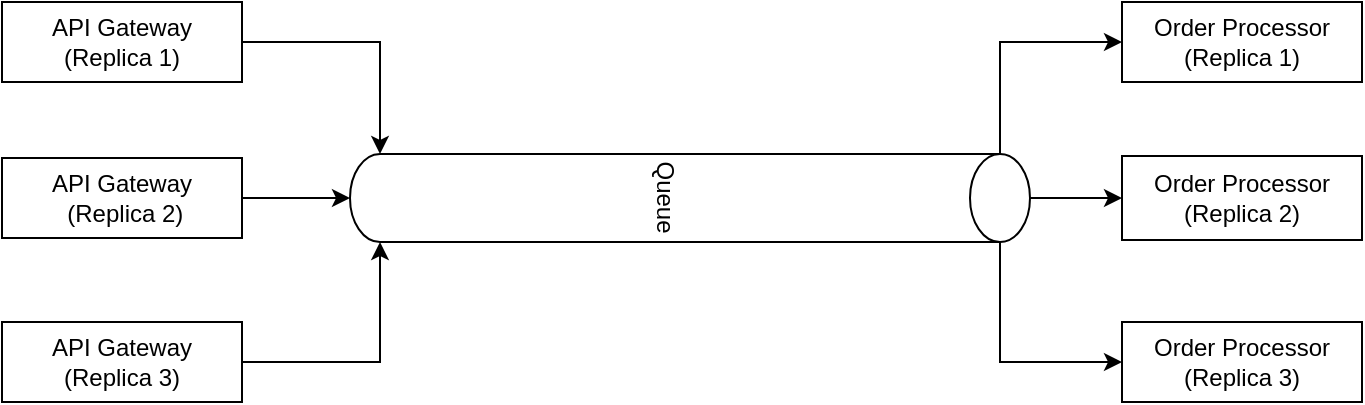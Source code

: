 <mxfile version="21.6.5" type="device">
  <diagram name="Page-1" id="X7QuYNkqSH5FXThDLo1S">
    <mxGraphModel dx="1098" dy="940" grid="1" gridSize="10" guides="1" tooltips="1" connect="1" arrows="1" fold="1" page="1" pageScale="1" pageWidth="827" pageHeight="1169" math="0" shadow="0">
      <root>
        <mxCell id="0" />
        <mxCell id="1" parent="0" />
        <mxCell id="WILwTFAJMWdfGnP3N6Uk-9" style="edgeStyle=orthogonalEdgeStyle;rounded=0;orthogonalLoop=1;jettySize=auto;html=1;exitX=1;exitY=0.5;exitDx=0;exitDy=0;entryX=0;entryY=1;entryDx=0;entryDy=-15;entryPerimeter=0;" edge="1" parent="1" source="WILwTFAJMWdfGnP3N6Uk-1" target="WILwTFAJMWdfGnP3N6Uk-5">
          <mxGeometry relative="1" as="geometry" />
        </mxCell>
        <mxCell id="WILwTFAJMWdfGnP3N6Uk-1" value="API Gateway &lt;br&gt;(Replica 1)" style="rounded=0;whiteSpace=wrap;html=1;" vertex="1" parent="1">
          <mxGeometry x="200" y="400" width="120" height="40" as="geometry" />
        </mxCell>
        <mxCell id="WILwTFAJMWdfGnP3N6Uk-8" style="edgeStyle=orthogonalEdgeStyle;rounded=0;orthogonalLoop=1;jettySize=auto;html=1;exitX=1;exitY=0.5;exitDx=0;exitDy=0;" edge="1" parent="1" source="WILwTFAJMWdfGnP3N6Uk-2" target="WILwTFAJMWdfGnP3N6Uk-5">
          <mxGeometry relative="1" as="geometry" />
        </mxCell>
        <mxCell id="WILwTFAJMWdfGnP3N6Uk-2" value="API Gateway&lt;br&gt;&amp;nbsp;(Replica 2)" style="rounded=0;whiteSpace=wrap;html=1;" vertex="1" parent="1">
          <mxGeometry x="200" y="478" width="120" height="40" as="geometry" />
        </mxCell>
        <mxCell id="WILwTFAJMWdfGnP3N6Uk-7" style="edgeStyle=orthogonalEdgeStyle;rounded=0;orthogonalLoop=1;jettySize=auto;html=1;exitX=1;exitY=0.5;exitDx=0;exitDy=0;entryX=1;entryY=1;entryDx=0;entryDy=-15;entryPerimeter=0;" edge="1" parent="1" source="WILwTFAJMWdfGnP3N6Uk-3" target="WILwTFAJMWdfGnP3N6Uk-5">
          <mxGeometry relative="1" as="geometry" />
        </mxCell>
        <mxCell id="WILwTFAJMWdfGnP3N6Uk-3" value="API Gateway &lt;br&gt;(Replica 3)" style="rounded=0;whiteSpace=wrap;html=1;" vertex="1" parent="1">
          <mxGeometry x="200" y="560" width="120" height="40" as="geometry" />
        </mxCell>
        <mxCell id="WILwTFAJMWdfGnP3N6Uk-13" style="edgeStyle=orthogonalEdgeStyle;rounded=0;orthogonalLoop=1;jettySize=auto;html=1;exitX=1;exitY=0;exitDx=0;exitDy=15;exitPerimeter=0;entryX=0;entryY=0.5;entryDx=0;entryDy=0;" edge="1" parent="1" source="WILwTFAJMWdfGnP3N6Uk-5" target="WILwTFAJMWdfGnP3N6Uk-12">
          <mxGeometry relative="1" as="geometry" />
        </mxCell>
        <mxCell id="WILwTFAJMWdfGnP3N6Uk-14" style="edgeStyle=orthogonalEdgeStyle;rounded=0;orthogonalLoop=1;jettySize=auto;html=1;exitX=0.5;exitY=0;exitDx=0;exitDy=0;exitPerimeter=0;entryX=0;entryY=0.5;entryDx=0;entryDy=0;" edge="1" parent="1" source="WILwTFAJMWdfGnP3N6Uk-5" target="WILwTFAJMWdfGnP3N6Uk-10">
          <mxGeometry relative="1" as="geometry" />
        </mxCell>
        <mxCell id="WILwTFAJMWdfGnP3N6Uk-16" style="edgeStyle=orthogonalEdgeStyle;rounded=0;orthogonalLoop=1;jettySize=auto;html=1;exitX=0;exitY=0;exitDx=0;exitDy=15;exitPerimeter=0;entryX=0;entryY=0.5;entryDx=0;entryDy=0;" edge="1" parent="1" source="WILwTFAJMWdfGnP3N6Uk-5" target="WILwTFAJMWdfGnP3N6Uk-11">
          <mxGeometry relative="1" as="geometry" />
        </mxCell>
        <mxCell id="WILwTFAJMWdfGnP3N6Uk-5" value="Queue" style="shape=cylinder3;whiteSpace=wrap;html=1;boundedLbl=1;backgroundOutline=1;size=15;rotation=90;align=center;" vertex="1" parent="1">
          <mxGeometry x="522" y="328" width="44" height="340" as="geometry" />
        </mxCell>
        <mxCell id="WILwTFAJMWdfGnP3N6Uk-10" value="Order Processor (Replica 2)" style="rounded=0;whiteSpace=wrap;html=1;" vertex="1" parent="1">
          <mxGeometry x="760" y="477" width="120" height="42" as="geometry" />
        </mxCell>
        <mxCell id="WILwTFAJMWdfGnP3N6Uk-11" value="Order Processor (Replica 1)" style="rounded=0;whiteSpace=wrap;html=1;" vertex="1" parent="1">
          <mxGeometry x="760" y="400" width="120" height="40" as="geometry" />
        </mxCell>
        <mxCell id="WILwTFAJMWdfGnP3N6Uk-12" value="Order Processor (Replica 3)" style="rounded=0;whiteSpace=wrap;html=1;" vertex="1" parent="1">
          <mxGeometry x="760" y="560" width="120" height="40" as="geometry" />
        </mxCell>
      </root>
    </mxGraphModel>
  </diagram>
</mxfile>
